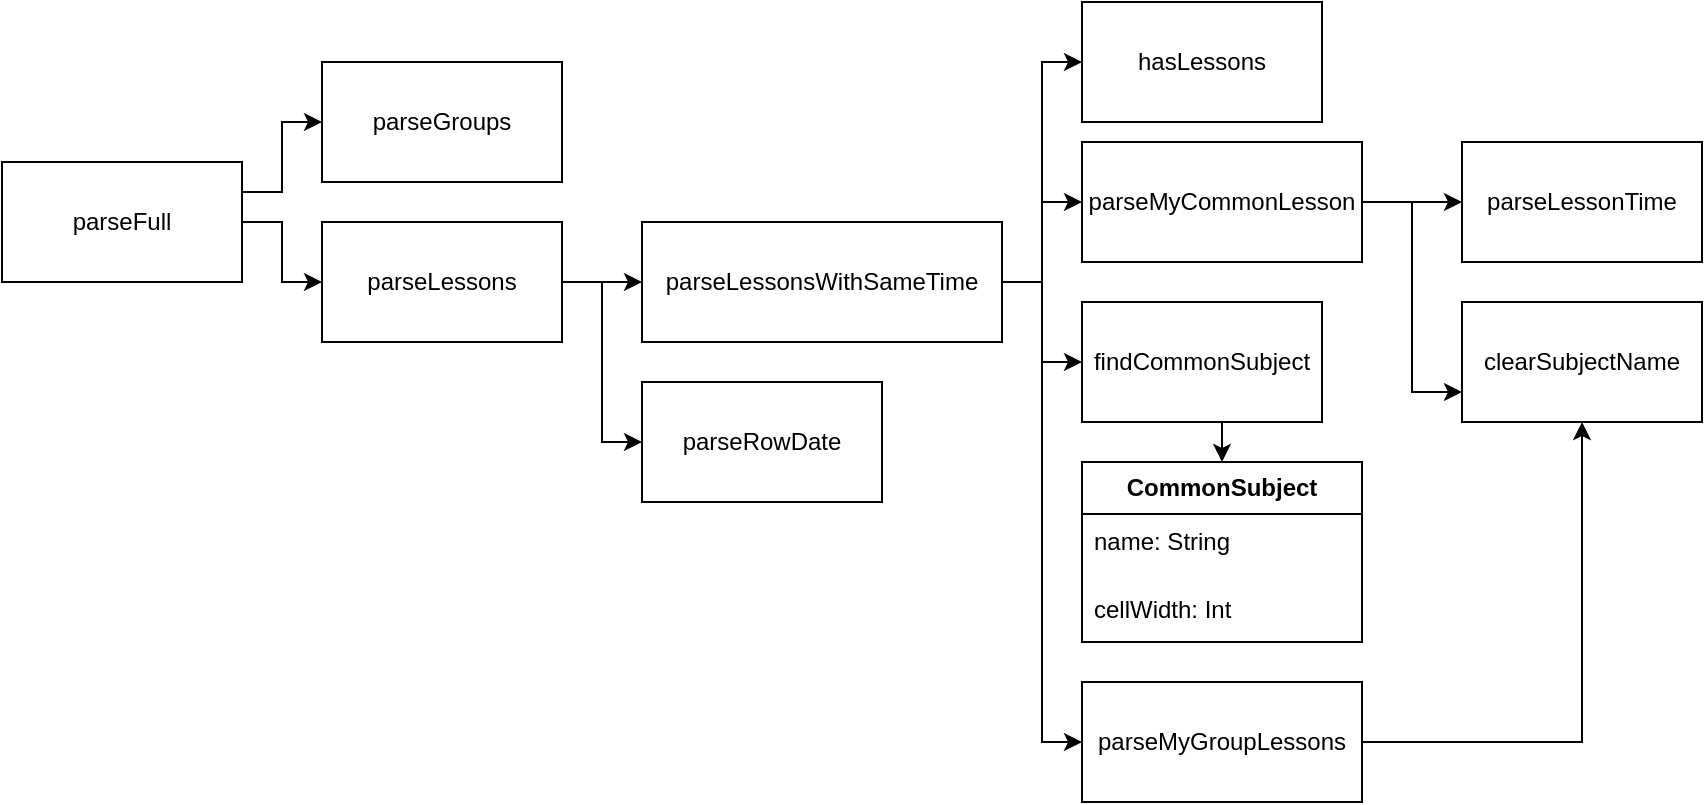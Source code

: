 <mxfile version="21.2.1" type="github">
  <diagram name="Страница 1" id="F9opBNiYviMy6Z-xRJ0c">
    <mxGraphModel dx="1000" dy="523" grid="1" gridSize="10" guides="1" tooltips="1" connect="1" arrows="1" fold="1" page="1" pageScale="1" pageWidth="827" pageHeight="1169" math="0" shadow="0">
      <root>
        <mxCell id="0" />
        <mxCell id="1" parent="0" />
        <mxCell id="EoJMInTIEMuazByCyURs-20" style="edgeStyle=orthogonalEdgeStyle;rounded=0;orthogonalLoop=1;jettySize=auto;html=1;exitX=1;exitY=0.5;exitDx=0;exitDy=0;entryX=0;entryY=0.5;entryDx=0;entryDy=0;" parent="1" source="EoJMInTIEMuazByCyURs-1" target="EoJMInTIEMuazByCyURs-2" edge="1">
          <mxGeometry relative="1" as="geometry" />
        </mxCell>
        <mxCell id="EoJMInTIEMuazByCyURs-26" style="edgeStyle=orthogonalEdgeStyle;rounded=0;orthogonalLoop=1;jettySize=auto;html=1;exitX=1;exitY=0.25;exitDx=0;exitDy=0;entryX=0;entryY=0.5;entryDx=0;entryDy=0;" parent="1" source="EoJMInTIEMuazByCyURs-1" target="EoJMInTIEMuazByCyURs-3" edge="1">
          <mxGeometry relative="1" as="geometry" />
        </mxCell>
        <mxCell id="EoJMInTIEMuazByCyURs-1" value="parseFull" style="rounded=0;whiteSpace=wrap;html=1;" parent="1" vertex="1">
          <mxGeometry x="20" y="80" width="120" height="60" as="geometry" />
        </mxCell>
        <mxCell id="EoJMInTIEMuazByCyURs-21" style="edgeStyle=orthogonalEdgeStyle;rounded=0;orthogonalLoop=1;jettySize=auto;html=1;exitX=1;exitY=0.5;exitDx=0;exitDy=0;entryX=0;entryY=0.5;entryDx=0;entryDy=0;" parent="1" source="EoJMInTIEMuazByCyURs-2" target="EoJMInTIEMuazByCyURs-7" edge="1">
          <mxGeometry relative="1" as="geometry" />
        </mxCell>
        <mxCell id="Rff4244rhRphGQyQQWXr-11" style="edgeStyle=orthogonalEdgeStyle;rounded=0;orthogonalLoop=1;jettySize=auto;html=1;exitX=1;exitY=0.5;exitDx=0;exitDy=0;entryX=0;entryY=0.5;entryDx=0;entryDy=0;" edge="1" parent="1" source="EoJMInTIEMuazByCyURs-2" target="Rff4244rhRphGQyQQWXr-1">
          <mxGeometry relative="1" as="geometry" />
        </mxCell>
        <mxCell id="EoJMInTIEMuazByCyURs-2" value="parseLessons" style="rounded=0;whiteSpace=wrap;html=1;" parent="1" vertex="1">
          <mxGeometry x="180" y="110" width="120" height="60" as="geometry" />
        </mxCell>
        <mxCell id="EoJMInTIEMuazByCyURs-3" value="parseGroups" style="rounded=0;whiteSpace=wrap;html=1;" parent="1" vertex="1">
          <mxGeometry x="180" y="30" width="120" height="60" as="geometry" />
        </mxCell>
        <mxCell id="EoJMInTIEMuazByCyURs-23" style="edgeStyle=orthogonalEdgeStyle;rounded=0;orthogonalLoop=1;jettySize=auto;html=1;exitX=1;exitY=0.5;exitDx=0;exitDy=0;entryX=0;entryY=0.5;entryDx=0;entryDy=0;" parent="1" source="EoJMInTIEMuazByCyURs-7" target="EoJMInTIEMuazByCyURs-4" edge="1">
          <mxGeometry relative="1" as="geometry" />
        </mxCell>
        <mxCell id="Rff4244rhRphGQyQQWXr-7" style="edgeStyle=orthogonalEdgeStyle;rounded=0;orthogonalLoop=1;jettySize=auto;html=1;exitX=1;exitY=0.5;exitDx=0;exitDy=0;entryX=0;entryY=0.5;entryDx=0;entryDy=0;" edge="1" parent="1" source="EoJMInTIEMuazByCyURs-7" target="Rff4244rhRphGQyQQWXr-2">
          <mxGeometry relative="1" as="geometry" />
        </mxCell>
        <mxCell id="Rff4244rhRphGQyQQWXr-9" style="edgeStyle=orthogonalEdgeStyle;rounded=0;orthogonalLoop=1;jettySize=auto;html=1;exitX=1;exitY=0.5;exitDx=0;exitDy=0;entryX=0;entryY=0.5;entryDx=0;entryDy=0;" edge="1" parent="1" source="EoJMInTIEMuazByCyURs-7" target="Rff4244rhRphGQyQQWXr-4">
          <mxGeometry relative="1" as="geometry" />
        </mxCell>
        <mxCell id="Rff4244rhRphGQyQQWXr-10" style="edgeStyle=orthogonalEdgeStyle;rounded=0;orthogonalLoop=1;jettySize=auto;html=1;exitX=1;exitY=0.5;exitDx=0;exitDy=0;entryX=0;entryY=0.5;entryDx=0;entryDy=0;" edge="1" parent="1" source="EoJMInTIEMuazByCyURs-7" target="Rff4244rhRphGQyQQWXr-3">
          <mxGeometry relative="1" as="geometry" />
        </mxCell>
        <mxCell id="EoJMInTIEMuazByCyURs-7" value="parseLessonsWithSameTime" style="rounded=0;whiteSpace=wrap;html=1;" parent="1" vertex="1">
          <mxGeometry x="340" y="110" width="180" height="60" as="geometry" />
        </mxCell>
        <mxCell id="EoJMInTIEMuazByCyURs-8" value="clearSubjectName" style="rounded=0;whiteSpace=wrap;html=1;" parent="1" vertex="1">
          <mxGeometry x="750" y="150" width="120" height="60" as="geometry" />
        </mxCell>
        <mxCell id="EoJMInTIEMuazByCyURs-12" value="CommonSubject" style="swimlane;childLayout=stackLayout;horizontal=1;startSize=26;fillColor=none;horizontalStack=0;resizeParent=1;resizeParentMax=0;resizeLast=0;collapsible=1;marginBottom=0;whiteSpace=wrap;html=1;" parent="1" vertex="1">
          <mxGeometry x="560" y="230" width="140" height="90" as="geometry" />
        </mxCell>
        <mxCell id="EoJMInTIEMuazByCyURs-13" value="name: String" style="text;strokeColor=none;fillColor=none;align=left;verticalAlign=top;spacingLeft=4;spacingRight=4;overflow=hidden;rotatable=0;points=[[0,0.5],[1,0.5]];portConstraint=eastwest;whiteSpace=wrap;html=1;" parent="EoJMInTIEMuazByCyURs-12" vertex="1">
          <mxGeometry y="26" width="140" height="34" as="geometry" />
        </mxCell>
        <mxCell id="EoJMInTIEMuazByCyURs-14" value="cellWidth: Int" style="text;strokeColor=none;fillColor=none;align=left;verticalAlign=top;spacingLeft=4;spacingRight=4;overflow=hidden;rotatable=0;points=[[0,0.5],[1,0.5]];portConstraint=eastwest;whiteSpace=wrap;html=1;" parent="EoJMInTIEMuazByCyURs-12" vertex="1">
          <mxGeometry y="60" width="140" height="30" as="geometry" />
        </mxCell>
        <mxCell id="Rff4244rhRphGQyQQWXr-1" value="parseRowDate" style="rounded=0;whiteSpace=wrap;html=1;" vertex="1" parent="1">
          <mxGeometry x="340" y="190" width="120" height="60" as="geometry" />
        </mxCell>
        <mxCell id="Rff4244rhRphGQyQQWXr-2" value="hasLessons" style="rounded=0;whiteSpace=wrap;html=1;" vertex="1" parent="1">
          <mxGeometry x="560" width="120" height="60" as="geometry" />
        </mxCell>
        <mxCell id="Rff4244rhRphGQyQQWXr-21" style="edgeStyle=orthogonalEdgeStyle;rounded=0;orthogonalLoop=1;jettySize=auto;html=1;exitX=1;exitY=0.5;exitDx=0;exitDy=0;entryX=0.5;entryY=1;entryDx=0;entryDy=0;" edge="1" parent="1" source="Rff4244rhRphGQyQQWXr-3" target="EoJMInTIEMuazByCyURs-8">
          <mxGeometry relative="1" as="geometry" />
        </mxCell>
        <mxCell id="Rff4244rhRphGQyQQWXr-3" value="parseMyGroupLessons" style="rounded=0;whiteSpace=wrap;html=1;" vertex="1" parent="1">
          <mxGeometry x="560" y="340" width="140" height="60" as="geometry" />
        </mxCell>
        <mxCell id="Rff4244rhRphGQyQQWXr-12" style="edgeStyle=orthogonalEdgeStyle;rounded=0;orthogonalLoop=1;jettySize=auto;html=1;exitX=1;exitY=0.5;exitDx=0;exitDy=0;entryX=0;entryY=0.5;entryDx=0;entryDy=0;" edge="1" parent="1" source="Rff4244rhRphGQyQQWXr-4" target="Rff4244rhRphGQyQQWXr-6">
          <mxGeometry relative="1" as="geometry" />
        </mxCell>
        <mxCell id="Rff4244rhRphGQyQQWXr-20" style="edgeStyle=orthogonalEdgeStyle;rounded=0;orthogonalLoop=1;jettySize=auto;html=1;exitX=1;exitY=0.5;exitDx=0;exitDy=0;entryX=0;entryY=0.75;entryDx=0;entryDy=0;" edge="1" parent="1" source="Rff4244rhRphGQyQQWXr-4" target="EoJMInTIEMuazByCyURs-8">
          <mxGeometry relative="1" as="geometry" />
        </mxCell>
        <mxCell id="Rff4244rhRphGQyQQWXr-4" value="parseMyCommonLesson" style="rounded=0;whiteSpace=wrap;html=1;" vertex="1" parent="1">
          <mxGeometry x="560" y="70" width="140" height="60" as="geometry" />
        </mxCell>
        <mxCell id="Rff4244rhRphGQyQQWXr-6" value="parseLessonTime" style="rounded=0;whiteSpace=wrap;html=1;" vertex="1" parent="1">
          <mxGeometry x="750" y="70" width="120" height="60" as="geometry" />
        </mxCell>
        <mxCell id="Rff4244rhRphGQyQQWXr-17" style="edgeStyle=orthogonalEdgeStyle;rounded=0;orthogonalLoop=1;jettySize=auto;html=1;exitX=0.5;exitY=1;exitDx=0;exitDy=0;entryX=0.5;entryY=0;entryDx=0;entryDy=0;" edge="1" parent="1" source="EoJMInTIEMuazByCyURs-4" target="EoJMInTIEMuazByCyURs-12">
          <mxGeometry relative="1" as="geometry" />
        </mxCell>
        <mxCell id="EoJMInTIEMuazByCyURs-4" value="findCommonSubject" style="rounded=0;whiteSpace=wrap;html=1;" parent="1" vertex="1">
          <mxGeometry x="560" y="150" width="120" height="60" as="geometry" />
        </mxCell>
      </root>
    </mxGraphModel>
  </diagram>
</mxfile>
